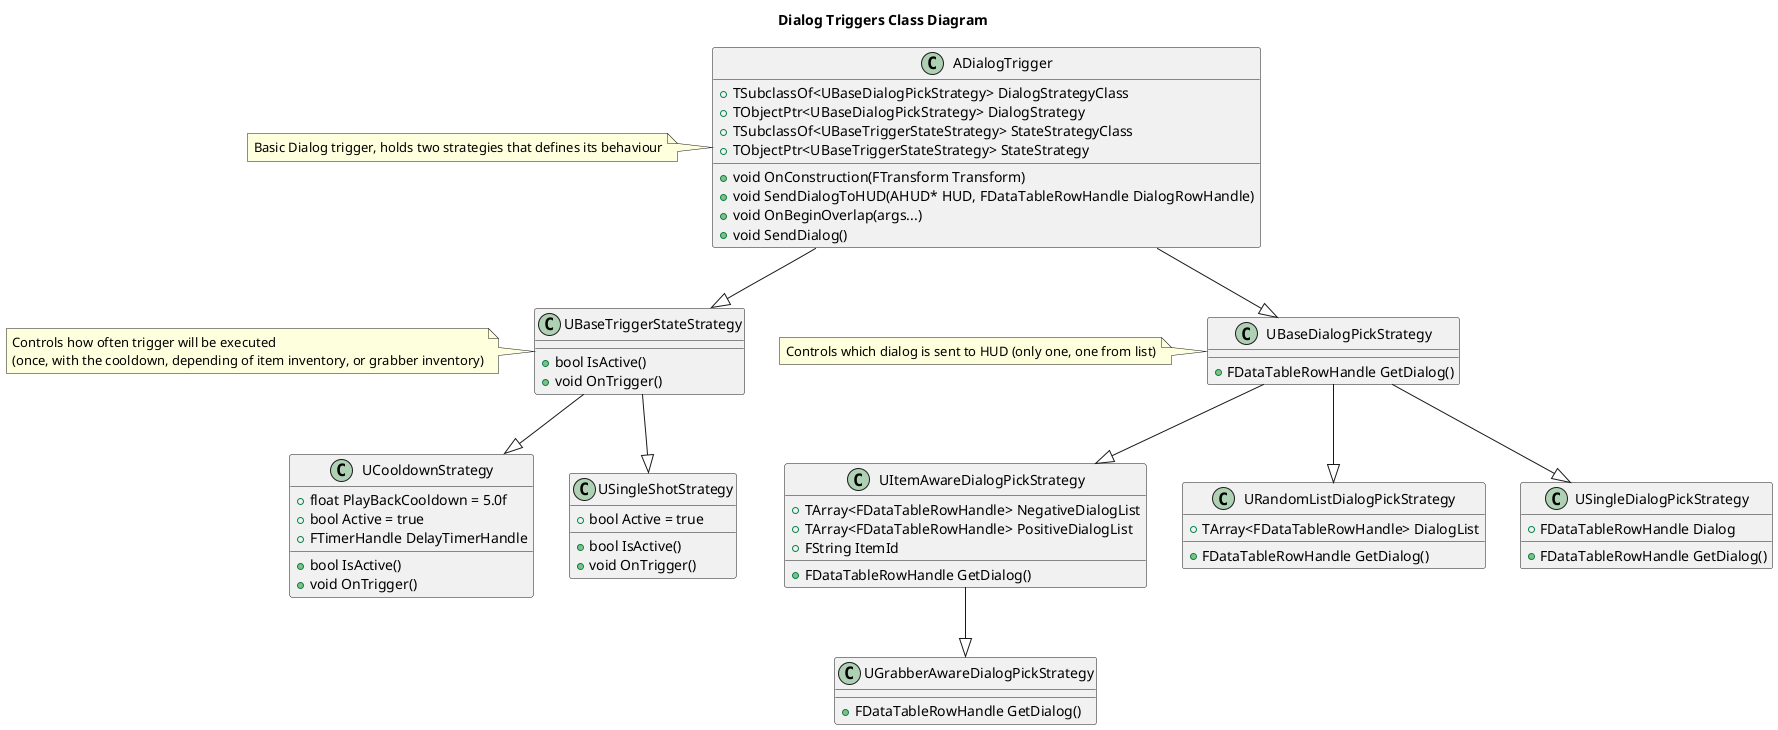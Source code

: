 ﻿@startuml

title Dialog Triggers Class Diagram

class ADialogTrigger {
  +void OnConstruction(FTransform Transform)
  +void SendDialogToHUD(AHUD* HUD, FDataTableRowHandle DialogRowHandle)
  +void OnBeginOverlap(args...)
  +void SendDialog()
  +TSubclassOf<UBaseDialogPickStrategy> DialogStrategyClass
  +TObjectPtr<UBaseDialogPickStrategy> DialogStrategy
  +TSubclassOf<UBaseTriggerStateStrategy> StateStrategyClass
  +TObjectPtr<UBaseTriggerStateStrategy> StateStrategy
}

class UBaseTriggerStateStrategy {
  +bool IsActive()
  +void OnTrigger()
}

class UBaseDialogPickStrategy {
  +FDataTableRowHandle GetDialog()
}

class UItemAwareDialogPickStrategy {
  +FDataTableRowHandle GetDialog()
  +TArray<FDataTableRowHandle> NegativeDialogList
  +TArray<FDataTableRowHandle> PositiveDialogList
  +FString ItemId
}

class UGrabberAwareDialogPickStrategy {
  +FDataTableRowHandle GetDialog()
}

class URandomListDialogPickStrategy {
  +FDataTableRowHandle GetDialog()
  +TArray<FDataTableRowHandle> DialogList
}

class USingleDialogPickStrategy {
  +FDataTableRowHandle GetDialog()
  +FDataTableRowHandle Dialog
}

class UCooldownStrategy {
  +bool IsActive()
  +void OnTrigger()
  +float PlayBackCooldown = 5.0f
  +bool Active = true
  +FTimerHandle DelayTimerHandle
}

class USingleShotStrategy {
  +bool IsActive()
  +void OnTrigger()
  +bool Active = true
}

ADialogTrigger --|> UBaseTriggerStateStrategy
ADialogTrigger --|> UBaseDialogPickStrategy

UBaseTriggerStateStrategy --|> UCooldownStrategy
UBaseTriggerStateStrategy --|> USingleShotStrategy

UBaseDialogPickStrategy --|> USingleDialogPickStrategy
UBaseDialogPickStrategy --|> URandomListDialogPickStrategy
UBaseDialogPickStrategy --|> UItemAwareDialogPickStrategy
UItemAwareDialogPickStrategy --|> UGrabberAwareDialogPickStrategy


note left of ADialogTrigger
Basic Dialog trigger, holds two strategies that defines its behaviour
end note

note left of UBaseTriggerStateStrategy
Controls how often trigger will be executed 
(once, with the cooldown, depending of item inventory, or grabber inventory)
end note

note left of UBaseDialogPickStrategy
Controls which dialog is sent to HUD (only one, one from list)
end note

@enduml